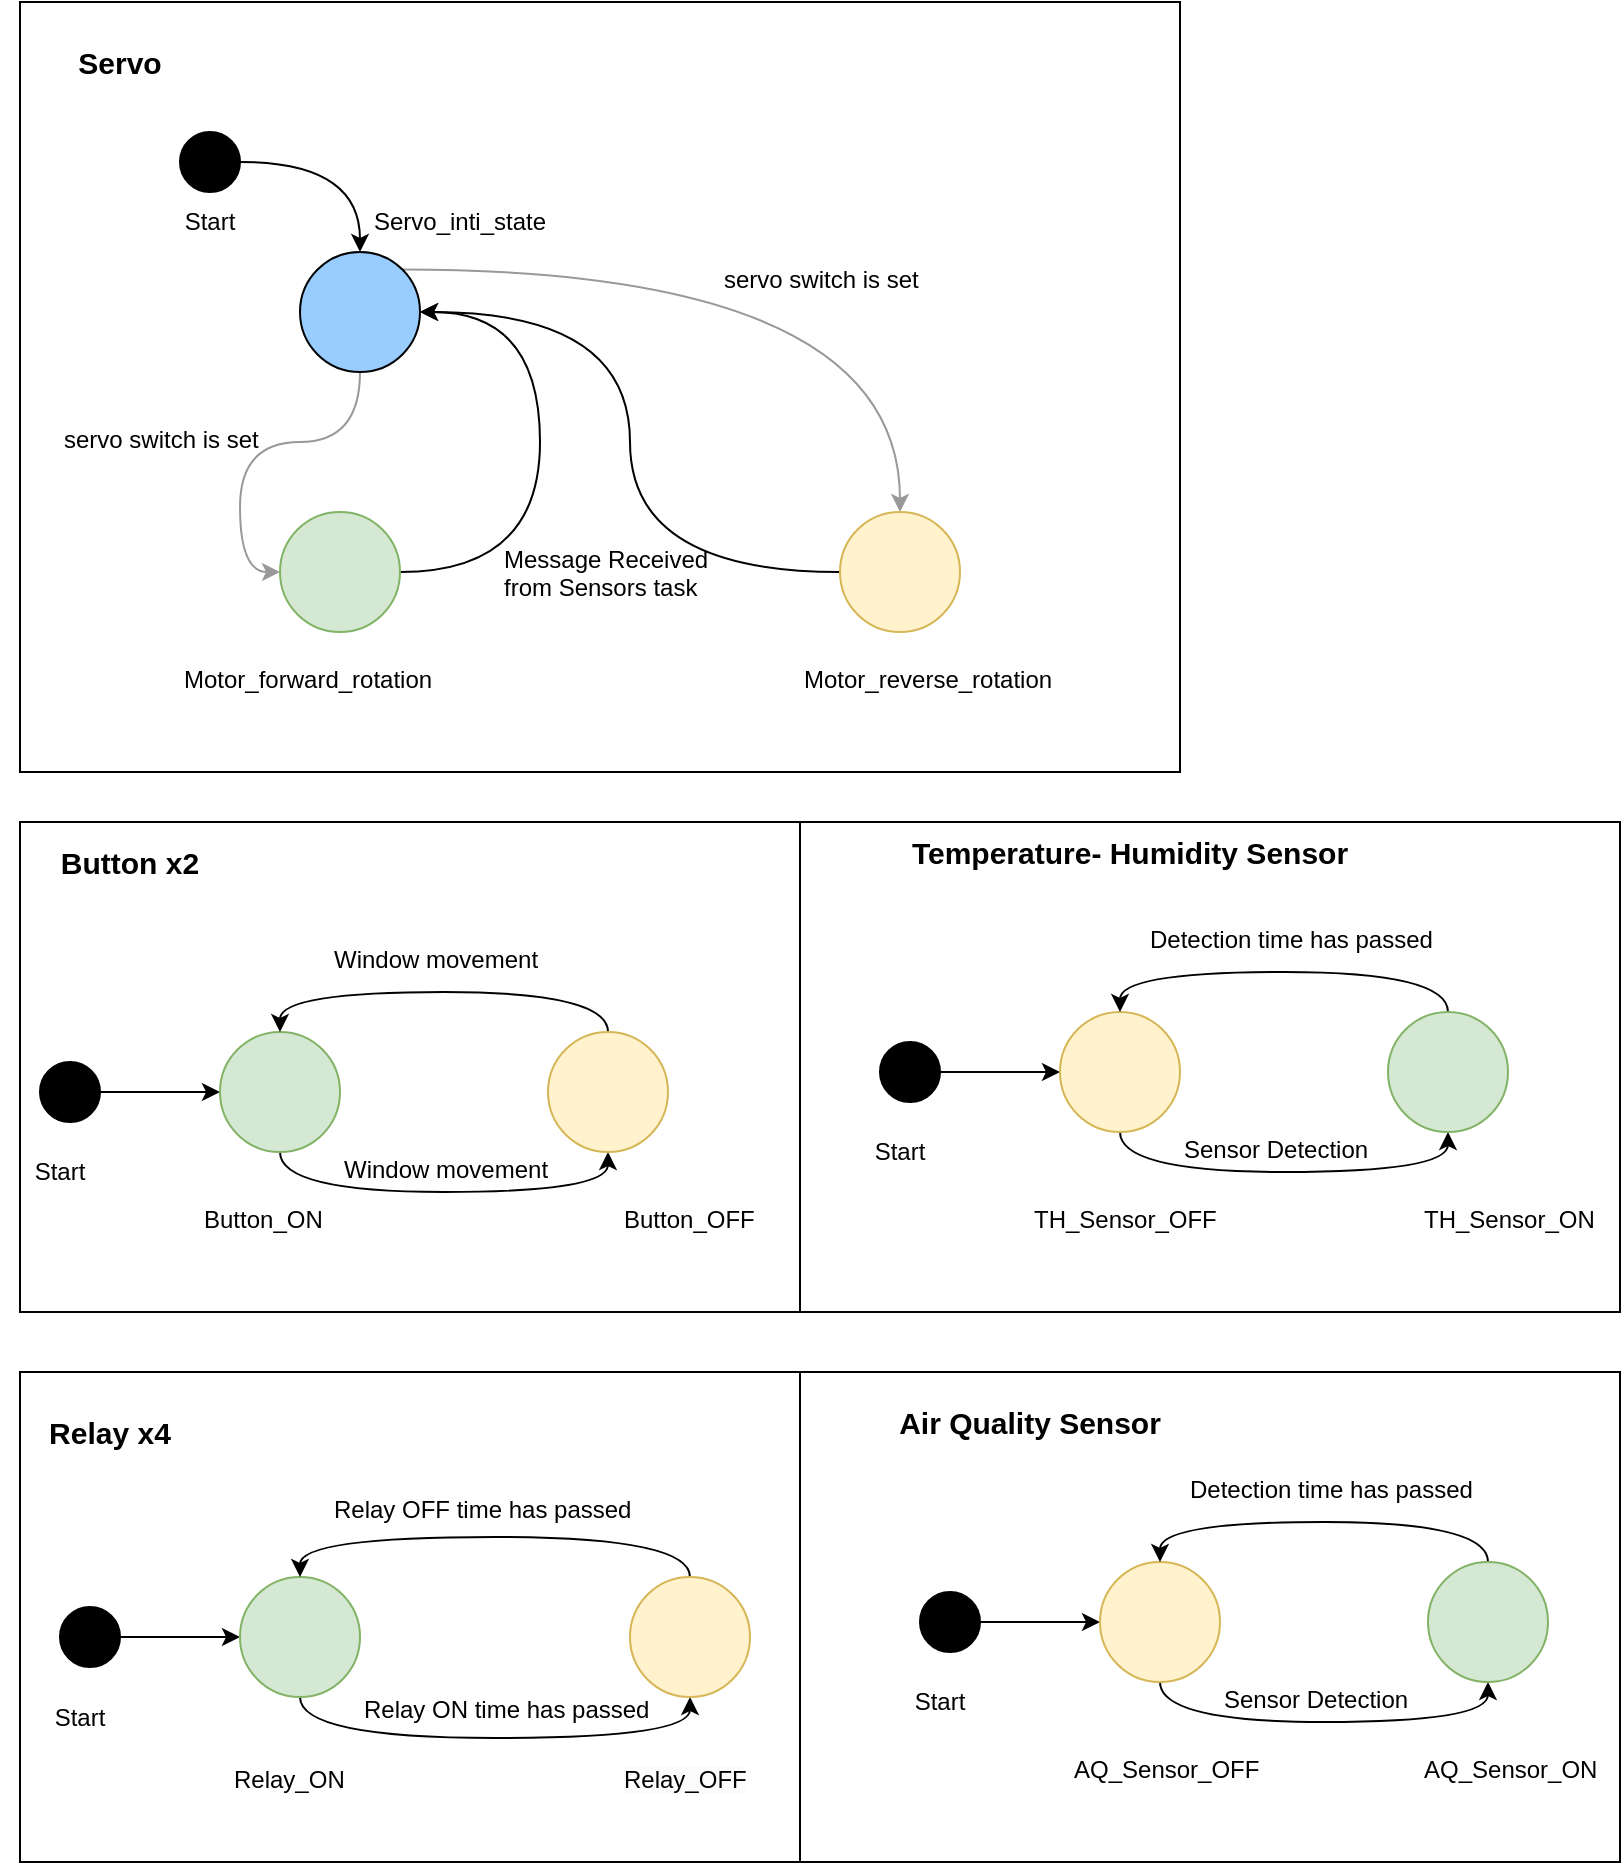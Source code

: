 <mxfile version="26.1.2">
  <diagram name="第 1 页" id="Uw1RmZSw9wQUvfedOkI-">
    <mxGraphModel dx="1349" dy="986" grid="1" gridSize="10" guides="1" tooltips="1" connect="1" arrows="1" fold="1" page="1" pageScale="1" pageWidth="827" pageHeight="1169" math="0" shadow="0">
      <root>
        <mxCell id="0" />
        <mxCell id="1" parent="0" />
        <mxCell id="6xzBAIhacJaCrzZ1UcfH-10" style="edgeStyle=orthogonalEdgeStyle;rounded=0;orthogonalLoop=1;jettySize=auto;html=1;exitX=1;exitY=0.5;exitDx=0;exitDy=0;curved=1;" parent="1" source="6xzBAIhacJaCrzZ1UcfH-1" target="6xzBAIhacJaCrzZ1UcfH-2" edge="1">
          <mxGeometry relative="1" as="geometry" />
        </mxCell>
        <mxCell id="6xzBAIhacJaCrzZ1UcfH-1" value="" style="ellipse;whiteSpace=wrap;html=1;aspect=fixed;fillColor=#000000;" parent="1" vertex="1">
          <mxGeometry x="90" y="80" width="30" height="30" as="geometry" />
        </mxCell>
        <mxCell id="6xzBAIhacJaCrzZ1UcfH-12" style="edgeStyle=orthogonalEdgeStyle;curved=1;rounded=0;orthogonalLoop=1;jettySize=auto;html=1;exitX=0.5;exitY=1;exitDx=0;exitDy=0;entryX=0;entryY=0.5;entryDx=0;entryDy=0;strokeColor=#999999;" parent="1" source="6xzBAIhacJaCrzZ1UcfH-2" target="6xzBAIhacJaCrzZ1UcfH-3" edge="1">
          <mxGeometry relative="1" as="geometry" />
        </mxCell>
        <mxCell id="6xzBAIhacJaCrzZ1UcfH-17" style="edgeStyle=orthogonalEdgeStyle;curved=1;rounded=0;orthogonalLoop=1;jettySize=auto;html=1;exitX=1;exitY=0;exitDx=0;exitDy=0;strokeColor=#999999;" parent="1" source="6xzBAIhacJaCrzZ1UcfH-2" target="6xzBAIhacJaCrzZ1UcfH-5" edge="1">
          <mxGeometry relative="1" as="geometry" />
        </mxCell>
        <mxCell id="6xzBAIhacJaCrzZ1UcfH-2" value="" style="ellipse;whiteSpace=wrap;html=1;aspect=fixed;fillColor=#99CCFF;" parent="1" vertex="1">
          <mxGeometry x="150" y="140" width="60" height="60" as="geometry" />
        </mxCell>
        <mxCell id="6xzBAIhacJaCrzZ1UcfH-13" style="edgeStyle=orthogonalEdgeStyle;curved=1;rounded=0;orthogonalLoop=1;jettySize=auto;html=1;exitX=1;exitY=0.5;exitDx=0;exitDy=0;entryX=1;entryY=0.5;entryDx=0;entryDy=0;" parent="1" source="6xzBAIhacJaCrzZ1UcfH-3" target="6xzBAIhacJaCrzZ1UcfH-2" edge="1">
          <mxGeometry relative="1" as="geometry">
            <Array as="points">
              <mxPoint x="270" y="170" />
            </Array>
          </mxGeometry>
        </mxCell>
        <mxCell id="6xzBAIhacJaCrzZ1UcfH-3" value="" style="ellipse;whiteSpace=wrap;html=1;aspect=fixed;fillColor=#d5e8d4;strokeColor=#82b366;" parent="1" vertex="1">
          <mxGeometry x="140" y="270" width="60" height="60" as="geometry" />
        </mxCell>
        <mxCell id="6xzBAIhacJaCrzZ1UcfH-16" style="edgeStyle=orthogonalEdgeStyle;curved=1;rounded=0;orthogonalLoop=1;jettySize=auto;html=1;exitX=0;exitY=0.5;exitDx=0;exitDy=0;entryX=1;entryY=0.5;entryDx=0;entryDy=0;" parent="1" source="6xzBAIhacJaCrzZ1UcfH-5" target="6xzBAIhacJaCrzZ1UcfH-2" edge="1">
          <mxGeometry relative="1" as="geometry" />
        </mxCell>
        <mxCell id="6xzBAIhacJaCrzZ1UcfH-5" value="" style="ellipse;whiteSpace=wrap;html=1;aspect=fixed;fillColor=#fff2cc;strokeColor=#d6b656;" parent="1" vertex="1">
          <mxGeometry x="420" y="270" width="60" height="60" as="geometry" />
        </mxCell>
        <mxCell id="6xzBAIhacJaCrzZ1UcfH-6" value="Start" style="text;html=1;align=center;verticalAlign=middle;whiteSpace=wrap;rounded=0;" parent="1" vertex="1">
          <mxGeometry x="75" y="110" width="60" height="30" as="geometry" />
        </mxCell>
        <mxCell id="6xzBAIhacJaCrzZ1UcfH-7" value="Servo_inti_state" style="text;html=1;align=center;verticalAlign=middle;whiteSpace=wrap;rounded=0;" parent="1" vertex="1">
          <mxGeometry x="200" y="110" width="60" height="30" as="geometry" />
        </mxCell>
        <mxCell id="6xzBAIhacJaCrzZ1UcfH-8" value="Motor_forward_rotation" style="text;whiteSpace=wrap;html=1;" parent="1" vertex="1">
          <mxGeometry x="90" y="340" width="150" height="40" as="geometry" />
        </mxCell>
        <mxCell id="6xzBAIhacJaCrzZ1UcfH-9" value="Motor_reverse_rotation" style="text;whiteSpace=wrap;html=1;" parent="1" vertex="1">
          <mxGeometry x="400" y="340" width="150" height="40" as="geometry" />
        </mxCell>
        <mxCell id="6xzBAIhacJaCrzZ1UcfH-18" value="Message Received from Sensors task" style="text;whiteSpace=wrap;" parent="1" vertex="1">
          <mxGeometry x="250" y="280" width="120" height="40" as="geometry" />
        </mxCell>
        <mxCell id="6xzBAIhacJaCrzZ1UcfH-21" value="servo switch is set" style="text;whiteSpace=wrap;" parent="1" vertex="1">
          <mxGeometry x="30" y="220" width="130" height="40" as="geometry" />
        </mxCell>
        <mxCell id="6xzBAIhacJaCrzZ1UcfH-22" value="servo switch is set" style="text;whiteSpace=wrap;" parent="1" vertex="1">
          <mxGeometry x="360" y="140" width="130" height="40" as="geometry" />
        </mxCell>
        <mxCell id="6xzBAIhacJaCrzZ1UcfH-26" value="Servo" style="text;html=1;align=center;verticalAlign=middle;whiteSpace=wrap;rounded=0;fontStyle=1;fontSize=15;" parent="1" vertex="1">
          <mxGeometry x="30" y="30" width="60" height="30" as="geometry" />
        </mxCell>
        <mxCell id="6xzBAIhacJaCrzZ1UcfH-44" style="edgeStyle=orthogonalEdgeStyle;curved=1;rounded=0;orthogonalLoop=1;jettySize=auto;html=1;exitX=1;exitY=0.5;exitDx=0;exitDy=0;entryX=0;entryY=0.5;entryDx=0;entryDy=0;" parent="1" source="6xzBAIhacJaCrzZ1UcfH-28" target="6xzBAIhacJaCrzZ1UcfH-33" edge="1">
          <mxGeometry relative="1" as="geometry" />
        </mxCell>
        <mxCell id="6xzBAIhacJaCrzZ1UcfH-28" value="" style="ellipse;whiteSpace=wrap;html=1;aspect=fixed;strokeColor=default;align=center;verticalAlign=middle;fontFamily=Helvetica;fontSize=12;fontColor=default;fillColor=#000000;" parent="1" vertex="1">
          <mxGeometry x="20" y="545" width="30" height="30" as="geometry" />
        </mxCell>
        <mxCell id="6xzBAIhacJaCrzZ1UcfH-45" style="edgeStyle=orthogonalEdgeStyle;curved=1;rounded=0;orthogonalLoop=1;jettySize=auto;html=1;exitX=0.5;exitY=1;exitDx=0;exitDy=0;entryX=0.5;entryY=1;entryDx=0;entryDy=0;" parent="1" source="6xzBAIhacJaCrzZ1UcfH-33" target="6xzBAIhacJaCrzZ1UcfH-35" edge="1">
          <mxGeometry relative="1" as="geometry">
            <mxPoint x="270" y="600" as="targetPoint" />
            <Array as="points">
              <mxPoint x="140" y="610" />
              <mxPoint x="304" y="610" />
            </Array>
          </mxGeometry>
        </mxCell>
        <mxCell id="6xzBAIhacJaCrzZ1UcfH-33" value="" style="ellipse;whiteSpace=wrap;html=1;aspect=fixed;fillColor=#d5e8d4;strokeColor=#82b366;" parent="1" vertex="1">
          <mxGeometry x="110" y="530" width="60" height="60" as="geometry" />
        </mxCell>
        <mxCell id="6xzBAIhacJaCrzZ1UcfH-46" style="edgeStyle=orthogonalEdgeStyle;curved=1;rounded=0;orthogonalLoop=1;jettySize=auto;html=1;exitX=0.5;exitY=0;exitDx=0;exitDy=0;entryX=0.5;entryY=0;entryDx=0;entryDy=0;" parent="1" source="6xzBAIhacJaCrzZ1UcfH-35" target="6xzBAIhacJaCrzZ1UcfH-33" edge="1">
          <mxGeometry relative="1" as="geometry" />
        </mxCell>
        <mxCell id="6xzBAIhacJaCrzZ1UcfH-35" value="" style="ellipse;whiteSpace=wrap;html=1;aspect=fixed;fillColor=#fff2cc;strokeColor=#d6b656;" parent="1" vertex="1">
          <mxGeometry x="274" y="530" width="60" height="60" as="geometry" />
        </mxCell>
        <mxCell id="6xzBAIhacJaCrzZ1UcfH-38" value="Button_ON" style="text;whiteSpace=wrap;html=1;" parent="1" vertex="1">
          <mxGeometry x="100" y="610" width="70" height="40" as="geometry" />
        </mxCell>
        <mxCell id="6xzBAIhacJaCrzZ1UcfH-39" value="Button_OFF" style="text;whiteSpace=wrap;html=1;" parent="1" vertex="1">
          <mxGeometry x="310" y="610" width="70" height="40" as="geometry" />
        </mxCell>
        <mxCell id="6xzBAIhacJaCrzZ1UcfH-43" value="Button x2" style="text;html=1;align=center;verticalAlign=middle;whiteSpace=wrap;rounded=0;fontStyle=1;fontSize=15;" parent="1" vertex="1">
          <mxGeometry x="20" y="430" width="90" height="30" as="geometry" />
        </mxCell>
        <mxCell id="6xzBAIhacJaCrzZ1UcfH-47" value="Start" style="text;html=1;align=center;verticalAlign=middle;whiteSpace=wrap;rounded=0;" parent="1" vertex="1">
          <mxGeometry y="585" width="60" height="30" as="geometry" />
        </mxCell>
        <mxCell id="6xzBAIhacJaCrzZ1UcfH-48" value="Window movement" style="text;whiteSpace=wrap;" parent="1" vertex="1">
          <mxGeometry x="165" y="480" width="130" height="40" as="geometry" />
        </mxCell>
        <mxCell id="6xzBAIhacJaCrzZ1UcfH-49" value="Window movement" style="text;whiteSpace=wrap;" parent="1" vertex="1">
          <mxGeometry x="170" y="585" width="130" height="40" as="geometry" />
        </mxCell>
        <mxCell id="6xzBAIhacJaCrzZ1UcfH-50" style="edgeStyle=orthogonalEdgeStyle;curved=1;rounded=0;orthogonalLoop=1;jettySize=auto;html=1;exitX=1;exitY=0.5;exitDx=0;exitDy=0;entryX=0;entryY=0.5;entryDx=0;entryDy=0;" parent="1" source="6xzBAIhacJaCrzZ1UcfH-51" target="6xzBAIhacJaCrzZ1UcfH-53" edge="1">
          <mxGeometry relative="1" as="geometry" />
        </mxCell>
        <mxCell id="6xzBAIhacJaCrzZ1UcfH-51" value="" style="ellipse;whiteSpace=wrap;html=1;aspect=fixed;strokeColor=default;align=center;verticalAlign=middle;fontFamily=Helvetica;fontSize=12;fontColor=default;fillColor=#000000;" parent="1" vertex="1">
          <mxGeometry x="440" y="535" width="30" height="30" as="geometry" />
        </mxCell>
        <mxCell id="6xzBAIhacJaCrzZ1UcfH-52" style="edgeStyle=orthogonalEdgeStyle;curved=1;rounded=0;orthogonalLoop=1;jettySize=auto;html=1;exitX=0.5;exitY=1;exitDx=0;exitDy=0;entryX=0.5;entryY=1;entryDx=0;entryDy=0;" parent="1" source="6xzBAIhacJaCrzZ1UcfH-53" target="6xzBAIhacJaCrzZ1UcfH-55" edge="1">
          <mxGeometry relative="1" as="geometry">
            <mxPoint x="690" y="590" as="targetPoint" />
            <Array as="points">
              <mxPoint x="560" y="600" />
              <mxPoint x="724" y="600" />
            </Array>
          </mxGeometry>
        </mxCell>
        <mxCell id="6xzBAIhacJaCrzZ1UcfH-53" value="" style="ellipse;whiteSpace=wrap;html=1;aspect=fixed;fillColor=#fff2cc;strokeColor=#d6b656;" parent="1" vertex="1">
          <mxGeometry x="530" y="520" width="60" height="60" as="geometry" />
        </mxCell>
        <mxCell id="6xzBAIhacJaCrzZ1UcfH-54" style="edgeStyle=orthogonalEdgeStyle;curved=1;rounded=0;orthogonalLoop=1;jettySize=auto;html=1;exitX=0.5;exitY=0;exitDx=0;exitDy=0;entryX=0.5;entryY=0;entryDx=0;entryDy=0;" parent="1" source="6xzBAIhacJaCrzZ1UcfH-55" target="6xzBAIhacJaCrzZ1UcfH-53" edge="1">
          <mxGeometry relative="1" as="geometry" />
        </mxCell>
        <mxCell id="6xzBAIhacJaCrzZ1UcfH-55" value="" style="ellipse;whiteSpace=wrap;html=1;aspect=fixed;fillColor=#d5e8d4;strokeColor=#82b366;" parent="1" vertex="1">
          <mxGeometry x="694" y="520" width="60" height="60" as="geometry" />
        </mxCell>
        <mxCell id="6xzBAIhacJaCrzZ1UcfH-56" value="TH_Sensor_ON" style="text;whiteSpace=wrap;html=1;" parent="1" vertex="1">
          <mxGeometry x="710" y="610" width="70" height="40" as="geometry" />
        </mxCell>
        <mxCell id="6xzBAIhacJaCrzZ1UcfH-57" value="TH_Sensor_OFF" style="text;whiteSpace=wrap;html=1;" parent="1" vertex="1">
          <mxGeometry x="515" y="610" width="70" height="40" as="geometry" />
        </mxCell>
        <mxCell id="6xzBAIhacJaCrzZ1UcfH-58" value="Temperature- Humidity Sensor" style="text;html=1;align=center;verticalAlign=middle;whiteSpace=wrap;rounded=0;fontStyle=1;fontSize=15;" parent="1" vertex="1">
          <mxGeometry x="430" y="425" width="270" height="30" as="geometry" />
        </mxCell>
        <mxCell id="6xzBAIhacJaCrzZ1UcfH-59" value="Start" style="text;html=1;align=center;verticalAlign=middle;whiteSpace=wrap;rounded=0;" parent="1" vertex="1">
          <mxGeometry x="420" y="575" width="60" height="30" as="geometry" />
        </mxCell>
        <mxCell id="6xzBAIhacJaCrzZ1UcfH-60" value="Detection time has passed" style="text;whiteSpace=wrap;" parent="1" vertex="1">
          <mxGeometry x="572.5" y="470" width="165" height="40" as="geometry" />
        </mxCell>
        <mxCell id="6xzBAIhacJaCrzZ1UcfH-61" value="Sensor Detection" style="text;whiteSpace=wrap;" parent="1" vertex="1">
          <mxGeometry x="590" y="575" width="130" height="40" as="geometry" />
        </mxCell>
        <mxCell id="6xzBAIhacJaCrzZ1UcfH-62" style="edgeStyle=orthogonalEdgeStyle;curved=1;rounded=0;orthogonalLoop=1;jettySize=auto;html=1;exitX=1;exitY=0.5;exitDx=0;exitDy=0;entryX=0;entryY=0.5;entryDx=0;entryDy=0;" parent="1" source="6xzBAIhacJaCrzZ1UcfH-63" target="6xzBAIhacJaCrzZ1UcfH-65" edge="1">
          <mxGeometry relative="1" as="geometry" />
        </mxCell>
        <mxCell id="6xzBAIhacJaCrzZ1UcfH-63" value="" style="ellipse;whiteSpace=wrap;html=1;aspect=fixed;strokeColor=default;align=center;verticalAlign=middle;fontFamily=Helvetica;fontSize=12;fontColor=default;fillColor=#000000;" parent="1" vertex="1">
          <mxGeometry x="460" y="810" width="30" height="30" as="geometry" />
        </mxCell>
        <mxCell id="6xzBAIhacJaCrzZ1UcfH-64" style="edgeStyle=orthogonalEdgeStyle;curved=1;rounded=0;orthogonalLoop=1;jettySize=auto;html=1;exitX=0.5;exitY=1;exitDx=0;exitDy=0;entryX=0.5;entryY=1;entryDx=0;entryDy=0;" parent="1" source="6xzBAIhacJaCrzZ1UcfH-65" target="6xzBAIhacJaCrzZ1UcfH-67" edge="1">
          <mxGeometry relative="1" as="geometry">
            <mxPoint x="710" y="865" as="targetPoint" />
            <Array as="points">
              <mxPoint x="580" y="875" />
              <mxPoint x="744" y="875" />
            </Array>
          </mxGeometry>
        </mxCell>
        <mxCell id="6xzBAIhacJaCrzZ1UcfH-65" value="" style="ellipse;whiteSpace=wrap;html=1;aspect=fixed;fillColor=#fff2cc;strokeColor=#d6b656;" parent="1" vertex="1">
          <mxGeometry x="550" y="795" width="60" height="60" as="geometry" />
        </mxCell>
        <mxCell id="6xzBAIhacJaCrzZ1UcfH-66" style="edgeStyle=orthogonalEdgeStyle;curved=1;rounded=0;orthogonalLoop=1;jettySize=auto;html=1;exitX=0.5;exitY=0;exitDx=0;exitDy=0;entryX=0.5;entryY=0;entryDx=0;entryDy=0;" parent="1" source="6xzBAIhacJaCrzZ1UcfH-67" target="6xzBAIhacJaCrzZ1UcfH-65" edge="1">
          <mxGeometry relative="1" as="geometry" />
        </mxCell>
        <mxCell id="6xzBAIhacJaCrzZ1UcfH-67" value="" style="ellipse;whiteSpace=wrap;html=1;aspect=fixed;fillColor=#d5e8d4;strokeColor=#82b366;" parent="1" vertex="1">
          <mxGeometry x="714" y="795" width="60" height="60" as="geometry" />
        </mxCell>
        <mxCell id="6xzBAIhacJaCrzZ1UcfH-68" value="AQ_Sensor_ON" style="text;whiteSpace=wrap;html=1;" parent="1" vertex="1">
          <mxGeometry x="710" y="885" width="70" height="40" as="geometry" />
        </mxCell>
        <mxCell id="6xzBAIhacJaCrzZ1UcfH-69" value="AQ_Sensor_OFF" style="text;whiteSpace=wrap;html=1;" parent="1" vertex="1">
          <mxGeometry x="535" y="885" width="70" height="40" as="geometry" />
        </mxCell>
        <mxCell id="6xzBAIhacJaCrzZ1UcfH-70" value="Air Quality Sensor" style="text;html=1;align=center;verticalAlign=middle;whiteSpace=wrap;rounded=0;fontStyle=1;fontSize=15;" parent="1" vertex="1">
          <mxGeometry x="430" y="710" width="170" height="30" as="geometry" />
        </mxCell>
        <mxCell id="6xzBAIhacJaCrzZ1UcfH-71" value="Start" style="text;html=1;align=center;verticalAlign=middle;whiteSpace=wrap;rounded=0;" parent="1" vertex="1">
          <mxGeometry x="440" y="850" width="60" height="30" as="geometry" />
        </mxCell>
        <mxCell id="6xzBAIhacJaCrzZ1UcfH-72" value="Detection time has passed" style="text;whiteSpace=wrap;" parent="1" vertex="1">
          <mxGeometry x="592.5" y="745" width="165" height="40" as="geometry" />
        </mxCell>
        <mxCell id="6xzBAIhacJaCrzZ1UcfH-73" value="Sensor Detection" style="text;whiteSpace=wrap;" parent="1" vertex="1">
          <mxGeometry x="610" y="850" width="130" height="40" as="geometry" />
        </mxCell>
        <mxCell id="6xzBAIhacJaCrzZ1UcfH-74" style="edgeStyle=orthogonalEdgeStyle;curved=1;rounded=0;orthogonalLoop=1;jettySize=auto;html=1;exitX=1;exitY=0.5;exitDx=0;exitDy=0;entryX=0;entryY=0.5;entryDx=0;entryDy=0;" parent="1" source="6xzBAIhacJaCrzZ1UcfH-75" target="6xzBAIhacJaCrzZ1UcfH-77" edge="1">
          <mxGeometry relative="1" as="geometry" />
        </mxCell>
        <mxCell id="6xzBAIhacJaCrzZ1UcfH-75" value="" style="ellipse;whiteSpace=wrap;html=1;aspect=fixed;strokeColor=default;align=center;verticalAlign=middle;fontFamily=Helvetica;fontSize=12;fontColor=default;fillColor=#000000;" parent="1" vertex="1">
          <mxGeometry x="30" y="817.5" width="30" height="30" as="geometry" />
        </mxCell>
        <mxCell id="6xzBAIhacJaCrzZ1UcfH-76" style="edgeStyle=orthogonalEdgeStyle;curved=1;rounded=0;orthogonalLoop=1;jettySize=auto;html=1;exitX=0.5;exitY=1;exitDx=0;exitDy=0;entryX=0.5;entryY=1;entryDx=0;entryDy=0;" parent="1" source="6xzBAIhacJaCrzZ1UcfH-77" target="6xzBAIhacJaCrzZ1UcfH-79" edge="1">
          <mxGeometry relative="1" as="geometry">
            <mxPoint x="280" y="872.5" as="targetPoint" />
            <Array as="points">
              <mxPoint x="150" y="883" />
              <mxPoint x="345" y="883" />
            </Array>
          </mxGeometry>
        </mxCell>
        <mxCell id="6xzBAIhacJaCrzZ1UcfH-77" value="" style="ellipse;whiteSpace=wrap;html=1;aspect=fixed;fillColor=#d5e8d4;strokeColor=#82b366;" parent="1" vertex="1">
          <mxGeometry x="120" y="802.5" width="60" height="60" as="geometry" />
        </mxCell>
        <mxCell id="6xzBAIhacJaCrzZ1UcfH-78" style="edgeStyle=orthogonalEdgeStyle;curved=1;rounded=0;orthogonalLoop=1;jettySize=auto;html=1;exitX=0.5;exitY=0;exitDx=0;exitDy=0;entryX=0.5;entryY=0;entryDx=0;entryDy=0;" parent="1" source="6xzBAIhacJaCrzZ1UcfH-79" target="6xzBAIhacJaCrzZ1UcfH-77" edge="1">
          <mxGeometry relative="1" as="geometry" />
        </mxCell>
        <mxCell id="6xzBAIhacJaCrzZ1UcfH-79" value="" style="ellipse;whiteSpace=wrap;html=1;aspect=fixed;fillColor=#fff2cc;strokeColor=#d6b656;" parent="1" vertex="1">
          <mxGeometry x="315" y="802.5" width="60" height="60" as="geometry" />
        </mxCell>
        <mxCell id="6xzBAIhacJaCrzZ1UcfH-82" value="Relay x4" style="text;html=1;align=center;verticalAlign=middle;whiteSpace=wrap;rounded=0;fontStyle=1;fontSize=15;" parent="1" vertex="1">
          <mxGeometry x="10" y="715" width="90" height="30" as="geometry" />
        </mxCell>
        <mxCell id="6xzBAIhacJaCrzZ1UcfH-83" value="Start" style="text;html=1;align=center;verticalAlign=middle;whiteSpace=wrap;rounded=0;" parent="1" vertex="1">
          <mxGeometry x="10" y="857.5" width="60" height="30" as="geometry" />
        </mxCell>
        <mxCell id="6xzBAIhacJaCrzZ1UcfH-86" value="Relay_ON" style="text;whiteSpace=wrap;html=1;" parent="1" vertex="1">
          <mxGeometry x="115" y="890" width="70" height="40" as="geometry" />
        </mxCell>
        <mxCell id="6xzBAIhacJaCrzZ1UcfH-87" value="&lt;span style=&quot;color: rgb(0, 0, 0); font-family: Helvetica; font-size: 12px; font-style: normal; font-variant-ligatures: normal; font-variant-caps: normal; font-weight: 400; letter-spacing: normal; orphans: 2; text-align: left; text-indent: 0px; text-transform: none; widows: 2; word-spacing: 0px; -webkit-text-stroke-width: 0px; white-space: normal; background-color: rgb(251, 251, 251); text-decoration-thickness: initial; text-decoration-style: initial; text-decoration-color: initial; float: none; display: inline !important;&quot;&gt;Relay_OFF&lt;/span&gt;" style="text;whiteSpace=wrap;html=1;" parent="1" vertex="1">
          <mxGeometry x="310" y="890" width="90" height="40" as="geometry" />
        </mxCell>
        <mxCell id="6xzBAIhacJaCrzZ1UcfH-88" value="Relay ON time has passed" style="text;whiteSpace=wrap;" parent="1" vertex="1">
          <mxGeometry x="180" y="855" width="146" height="40" as="geometry" />
        </mxCell>
        <mxCell id="6xzBAIhacJaCrzZ1UcfH-89" value="Relay OFF time has passed" style="text;whiteSpace=wrap;" parent="1" vertex="1">
          <mxGeometry x="165" y="755" width="165" height="40" as="geometry" />
        </mxCell>
        <mxCell id="6xzBAIhacJaCrzZ1UcfH-94" value="" style="rounded=0;whiteSpace=wrap;html=1;fillColor=none;" parent="1" vertex="1">
          <mxGeometry x="10" y="15" width="580" height="385" as="geometry" />
        </mxCell>
        <mxCell id="6xzBAIhacJaCrzZ1UcfH-95" value="" style="rounded=0;whiteSpace=wrap;html=1;fillColor=none;" parent="1" vertex="1">
          <mxGeometry x="10" y="425" width="390" height="245" as="geometry" />
        </mxCell>
        <mxCell id="6xzBAIhacJaCrzZ1UcfH-96" value="" style="rounded=0;whiteSpace=wrap;html=1;fillColor=none;" parent="1" vertex="1">
          <mxGeometry x="400" y="425" width="410" height="245" as="geometry" />
        </mxCell>
        <mxCell id="6xzBAIhacJaCrzZ1UcfH-97" value="" style="rounded=0;whiteSpace=wrap;html=1;fillColor=none;" parent="1" vertex="1">
          <mxGeometry x="10" y="700" width="390" height="245" as="geometry" />
        </mxCell>
        <mxCell id="6xzBAIhacJaCrzZ1UcfH-98" value="" style="rounded=0;whiteSpace=wrap;html=1;fillColor=none;" parent="1" vertex="1">
          <mxGeometry x="400" y="700" width="410" height="245" as="geometry" />
        </mxCell>
      </root>
    </mxGraphModel>
  </diagram>
</mxfile>
